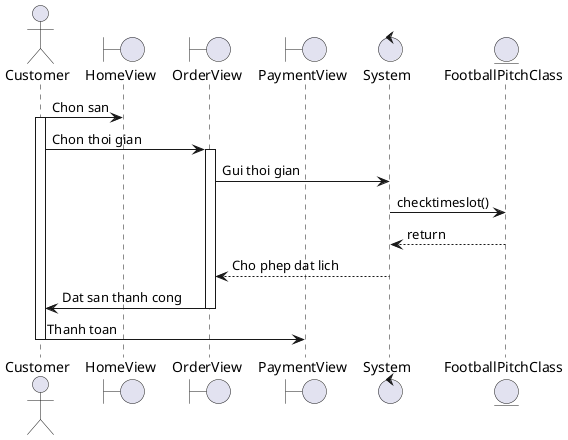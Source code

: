 @startuml
actor       Customer    as 1
boundary    HomeView    as 2
boundary    OrderView    as 3
boundary    PaymentView    as 4
control     System     as 5
entity      FootballPitchClass     as 8

1->2 : Chon san
activate 1
1->3 : Chon thoi gian
activate 3
3->5 : Gui thoi gian

5->8:checktimeslot()
8-->5 : return
5-->3 : Cho phep dat lich
3 ->1: Dat san thanh cong 
deactivate 3
1->4 : Thanh toan 
deactivate 1
@enduml
